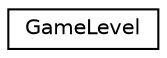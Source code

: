 digraph "Graphical Class Hierarchy"
{
 // LATEX_PDF_SIZE
  edge [fontname="Helvetica",fontsize="10",labelfontname="Helvetica",labelfontsize="10"];
  node [fontname="Helvetica",fontsize="10",shape=record];
  rankdir="LR";
  Node0 [label="GameLevel",height=0.2,width=0.4,color="black", fillcolor="white", style="filled",URL="$class_game_level.html",tooltip=" "];
}

